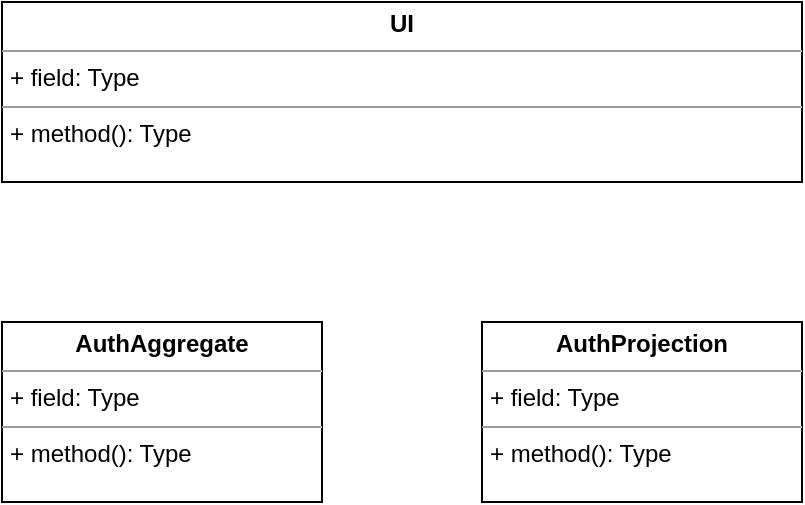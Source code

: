 <mxfile version="23.1.5" type="github">
  <diagram name="Страница — 1" id="XL13YVDVMJeZTi9-Jwk2">
    <mxGraphModel dx="954" dy="651" grid="1" gridSize="10" guides="1" tooltips="1" connect="1" arrows="1" fold="1" page="1" pageScale="1" pageWidth="827" pageHeight="1169" math="0" shadow="0">
      <root>
        <mxCell id="0" />
        <mxCell id="1" parent="0" />
        <mxCell id="xMHgK0UpSn4eUoOwmHlO-2" value="&lt;p style=&quot;margin:0px;margin-top:4px;text-align:center;&quot;&gt;&lt;b&gt;AuthAggregate&lt;/b&gt;&lt;/p&gt;&lt;hr size=&quot;1&quot;&gt;&lt;p style=&quot;margin:0px;margin-left:4px;&quot;&gt;+ field: Type&lt;/p&gt;&lt;hr size=&quot;1&quot;&gt;&lt;p style=&quot;margin:0px;margin-left:4px;&quot;&gt;+ method(): Type&lt;/p&gt;" style="verticalAlign=top;align=left;overflow=fill;html=1;whiteSpace=wrap;" vertex="1" parent="1">
          <mxGeometry x="120" y="200" width="160" height="90" as="geometry" />
        </mxCell>
        <mxCell id="xMHgK0UpSn4eUoOwmHlO-3" value="&lt;p style=&quot;margin:0px;margin-top:4px;text-align:center;&quot;&gt;&lt;b&gt;UI&lt;/b&gt;&lt;/p&gt;&lt;hr size=&quot;1&quot;&gt;&lt;p style=&quot;margin:0px;margin-left:4px;&quot;&gt;+ field: Type&lt;/p&gt;&lt;hr size=&quot;1&quot;&gt;&lt;p style=&quot;margin:0px;margin-left:4px;&quot;&gt;+ method(): Type&lt;/p&gt;" style="verticalAlign=top;align=left;overflow=fill;html=1;whiteSpace=wrap;" vertex="1" parent="1">
          <mxGeometry x="120" y="40" width="400" height="90" as="geometry" />
        </mxCell>
        <mxCell id="xMHgK0UpSn4eUoOwmHlO-4" value="&lt;p style=&quot;margin:0px;margin-top:4px;text-align:center;&quot;&gt;&lt;b&gt;AuthProjection&lt;/b&gt;&lt;/p&gt;&lt;hr size=&quot;1&quot;&gt;&lt;p style=&quot;margin:0px;margin-left:4px;&quot;&gt;+ field: Type&lt;/p&gt;&lt;hr size=&quot;1&quot;&gt;&lt;p style=&quot;margin:0px;margin-left:4px;&quot;&gt;+ method(): Type&lt;/p&gt;" style="verticalAlign=top;align=left;overflow=fill;html=1;whiteSpace=wrap;" vertex="1" parent="1">
          <mxGeometry x="360" y="200" width="160" height="90" as="geometry" />
        </mxCell>
      </root>
    </mxGraphModel>
  </diagram>
</mxfile>
